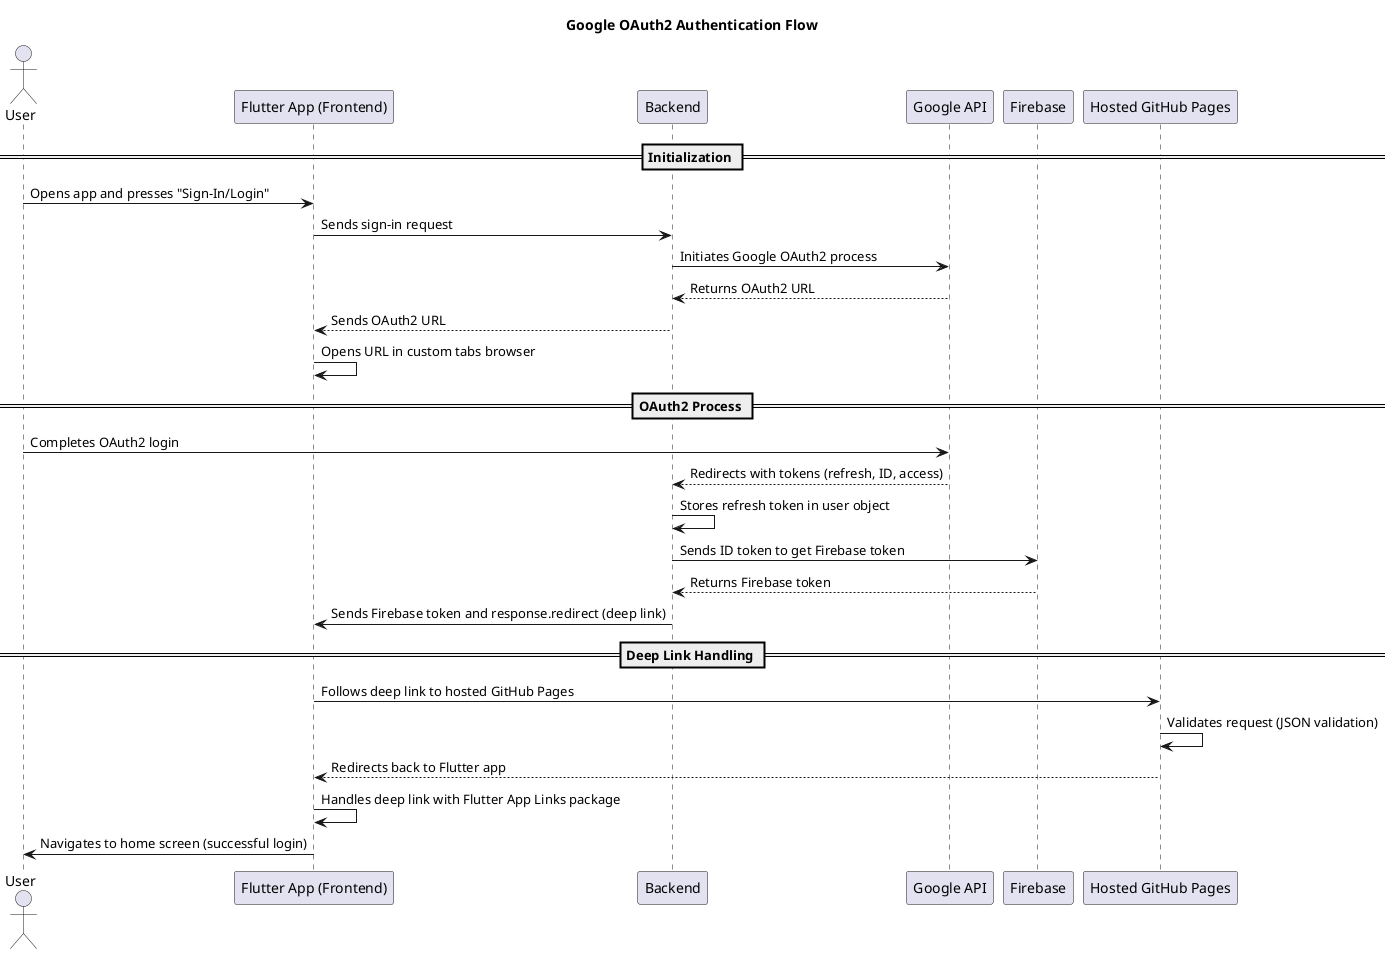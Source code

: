 @startuml
title Google OAuth2 Authentication Flow

'TODO add extra steps in token exchange/verification. remove firebase (or add in app), remove appLinks and gh pages, '
'TODO add steps following successful login (jwt creation, passing and storing in FE). implement secuirty filter chains.

actor User
participant "Flutter App (Frontend)" as FlutterApp
participant "Backend" as Backend
participant "Google API" as GoogleAPI
participant "Firebase" as Firebase
participant "Hosted GitHub Pages" as GitHubPages

== Initialization ==
User -> FlutterApp: Opens app and presses "Sign-In/Login"
FlutterApp -> Backend: Sends sign-in request
Backend -> GoogleAPI: Initiates Google OAuth2 process
GoogleAPI --> Backend: Returns OAuth2 URL
Backend --> FlutterApp: Sends OAuth2 URL
FlutterApp -> FlutterApp: Opens URL in custom tabs browser

== OAuth2 Process ==
User -> GoogleAPI: Completes OAuth2 login
GoogleAPI --> Backend: Redirects with tokens (refresh, ID, access)
Backend -> Backend: Stores refresh token in user object
Backend -> Firebase: Sends ID token to get Firebase token
Firebase --> Backend: Returns Firebase token
Backend -> FlutterApp: Sends Firebase token and response.redirect (deep link)

== Deep Link Handling ==
FlutterApp -> GitHubPages: Follows deep link to hosted GitHub Pages
GitHubPages -> GitHubPages: Validates request (JSON validation)
GitHubPages --> FlutterApp: Redirects back to Flutter app
FlutterApp -> FlutterApp: Handles deep link with Flutter App Links package
FlutterApp -> User: Navigates to home screen (successful login)

@enduml